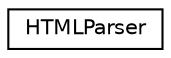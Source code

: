 digraph "类继承关系图"
{
  edge [fontname="Helvetica",fontsize="10",labelfontname="Helvetica",labelfontsize="10"];
  node [fontname="Helvetica",fontsize="10",shape=record];
  rankdir="LR";
  Node0 [label="HTMLParser",height=0.2,width=0.4,color="black", fillcolor="white", style="filled",URL="$class_h_t_m_l_parser.html"];
}
